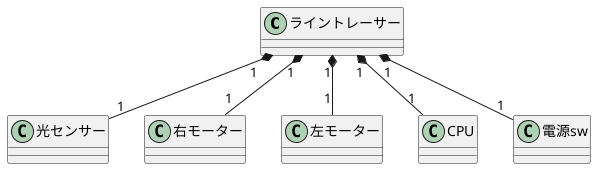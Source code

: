 @startuml 自動販売機_cl図
' left to right direction
ライントレーサー"1" *-- "1" 光センサー 
ライントレーサー"1" *-- "1" 右モーター
ライントレーサー"1" *-- "1" 左モーター
ライントレーサー"1" *-- "1" CPU
ライントレーサー"1" *-- "1" 電源sw
@enduml
